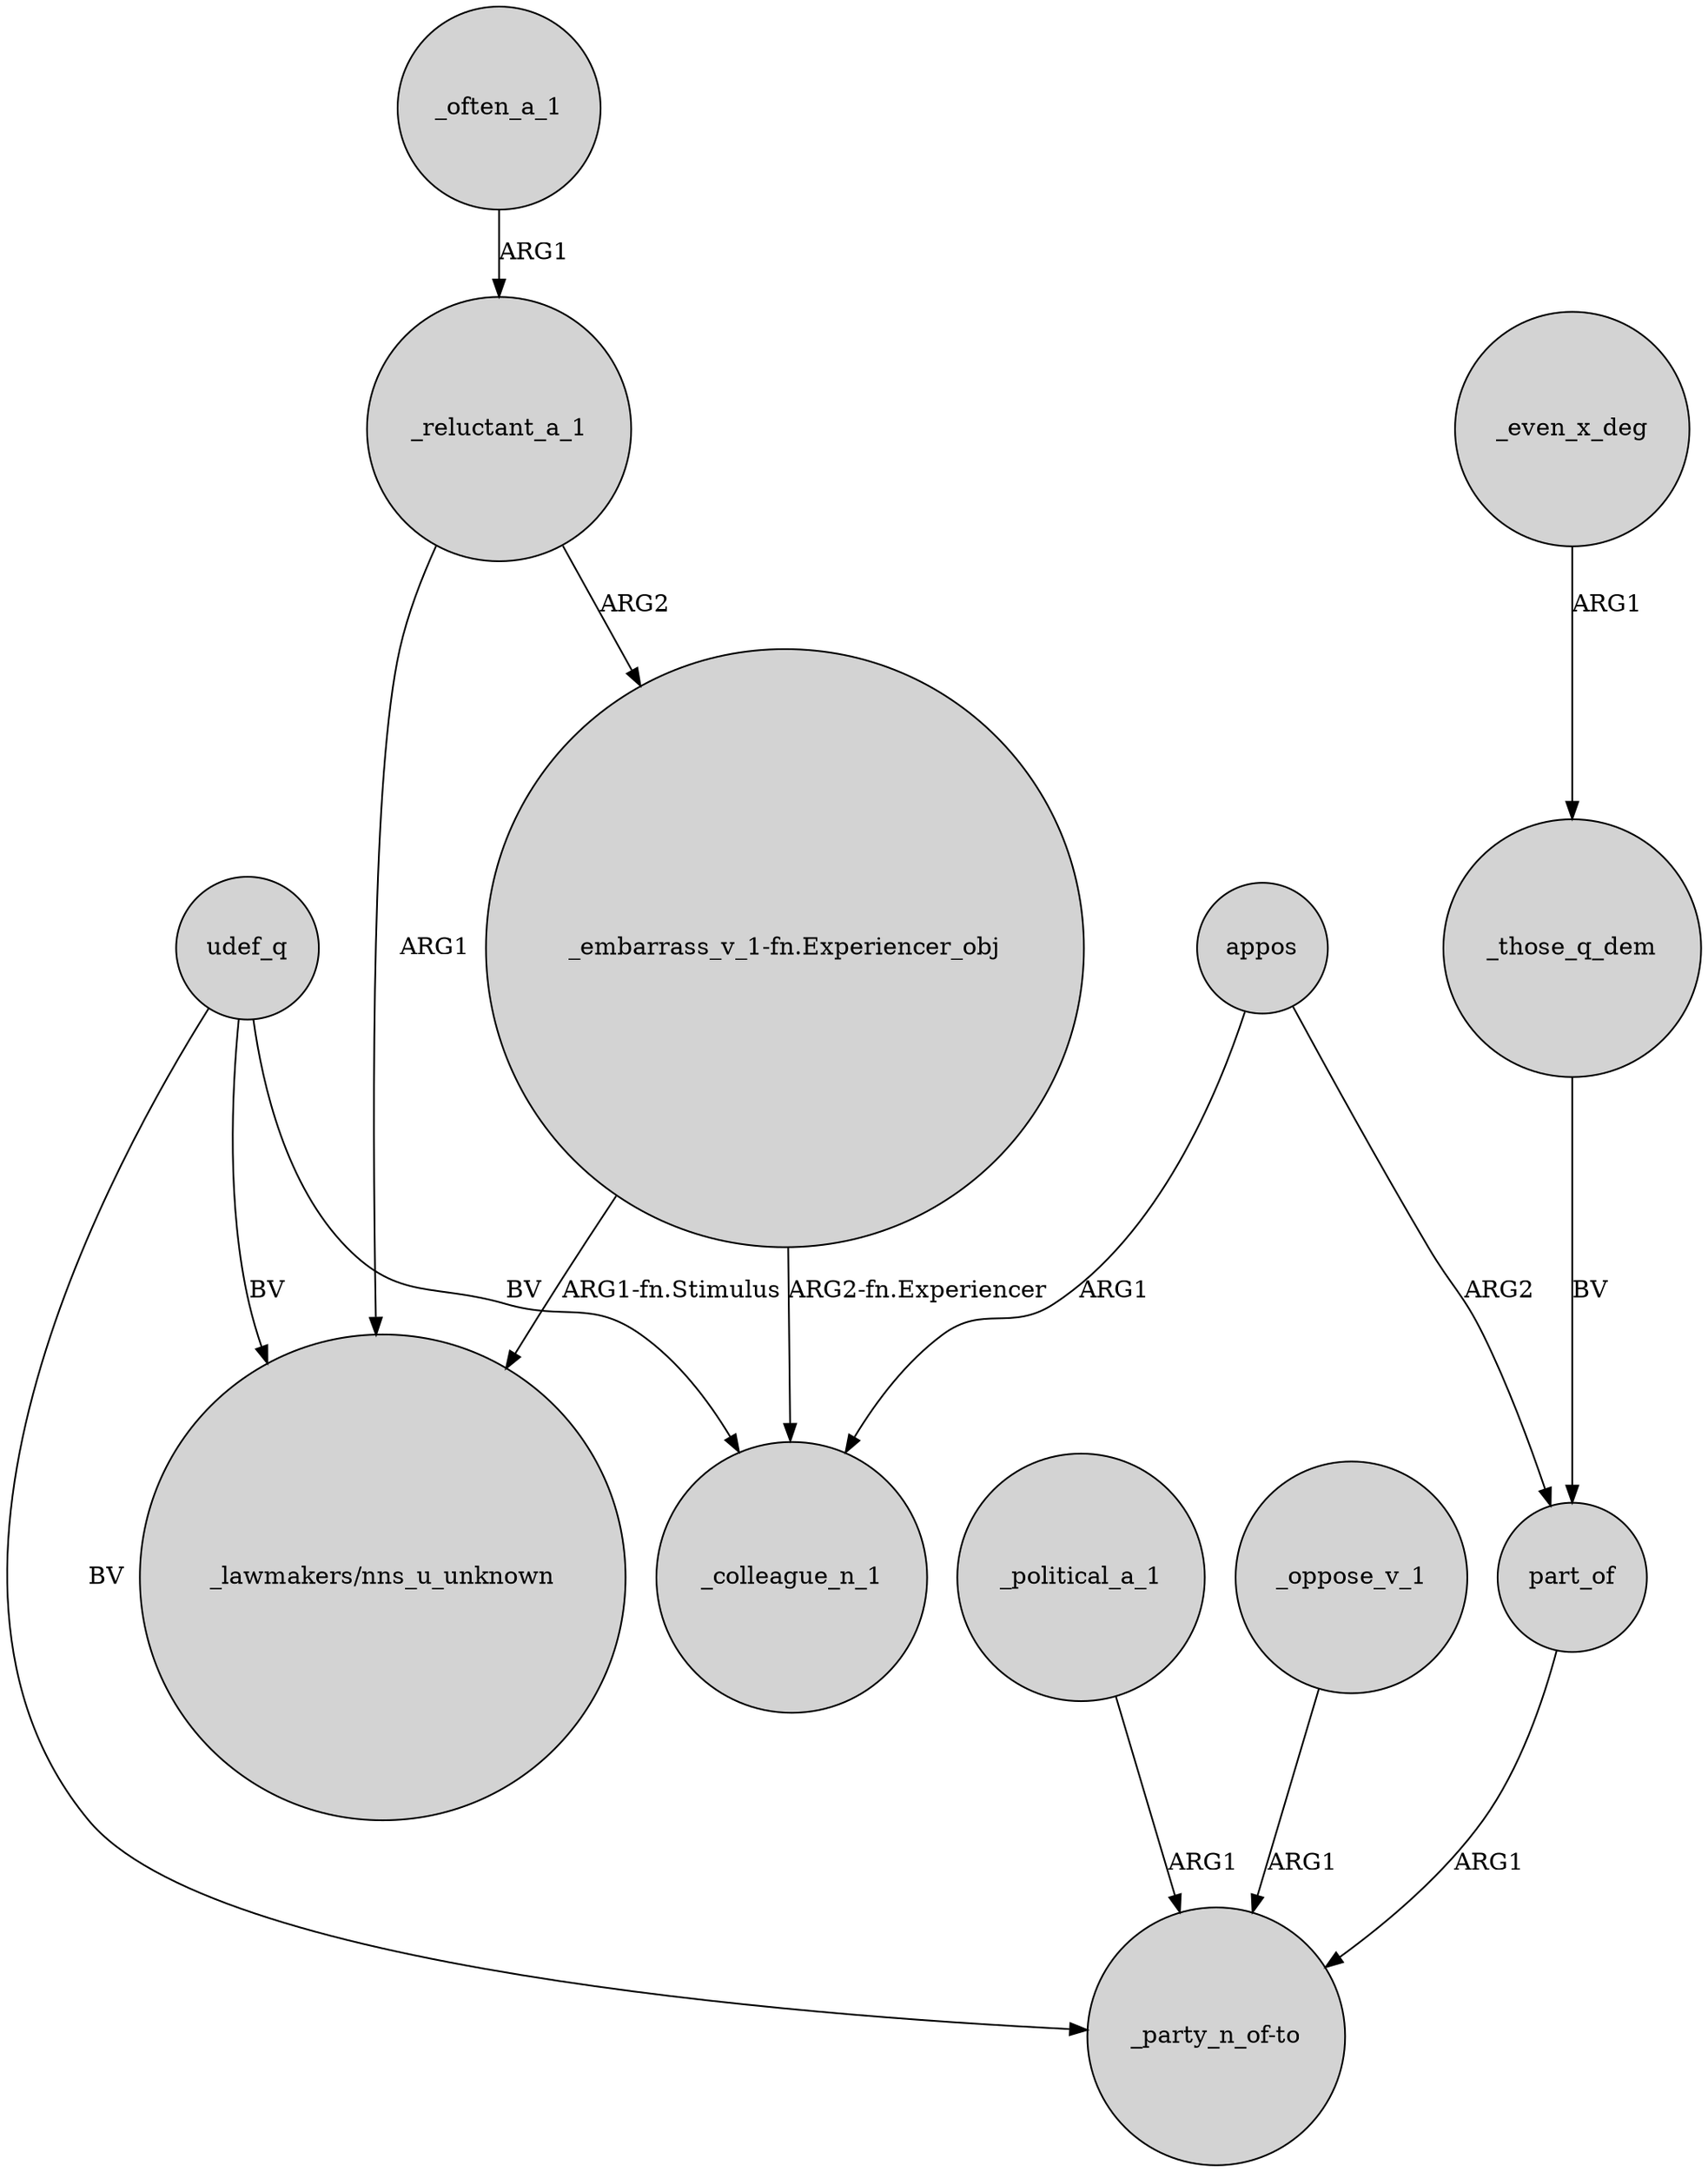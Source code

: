 digraph {
	node [shape=circle style=filled]
	_reluctant_a_1 -> "_embarrass_v_1-fn.Experiencer_obj" [label=ARG2]
	udef_q -> _colleague_n_1 [label=BV]
	appos -> _colleague_n_1 [label=ARG1]
	udef_q -> "_party_n_of-to" [label=BV]
	_those_q_dem -> part_of [label=BV]
	"_embarrass_v_1-fn.Experiencer_obj" -> "_lawmakers/nns_u_unknown" [label="ARG1-fn.Stimulus"]
	part_of -> "_party_n_of-to" [label=ARG1]
	"_embarrass_v_1-fn.Experiencer_obj" -> _colleague_n_1 [label="ARG2-fn.Experiencer"]
	_even_x_deg -> _those_q_dem [label=ARG1]
	_reluctant_a_1 -> "_lawmakers/nns_u_unknown" [label=ARG1]
	appos -> part_of [label=ARG2]
	udef_q -> "_lawmakers/nns_u_unknown" [label=BV]
	_political_a_1 -> "_party_n_of-to" [label=ARG1]
	_often_a_1 -> _reluctant_a_1 [label=ARG1]
	_oppose_v_1 -> "_party_n_of-to" [label=ARG1]
}

